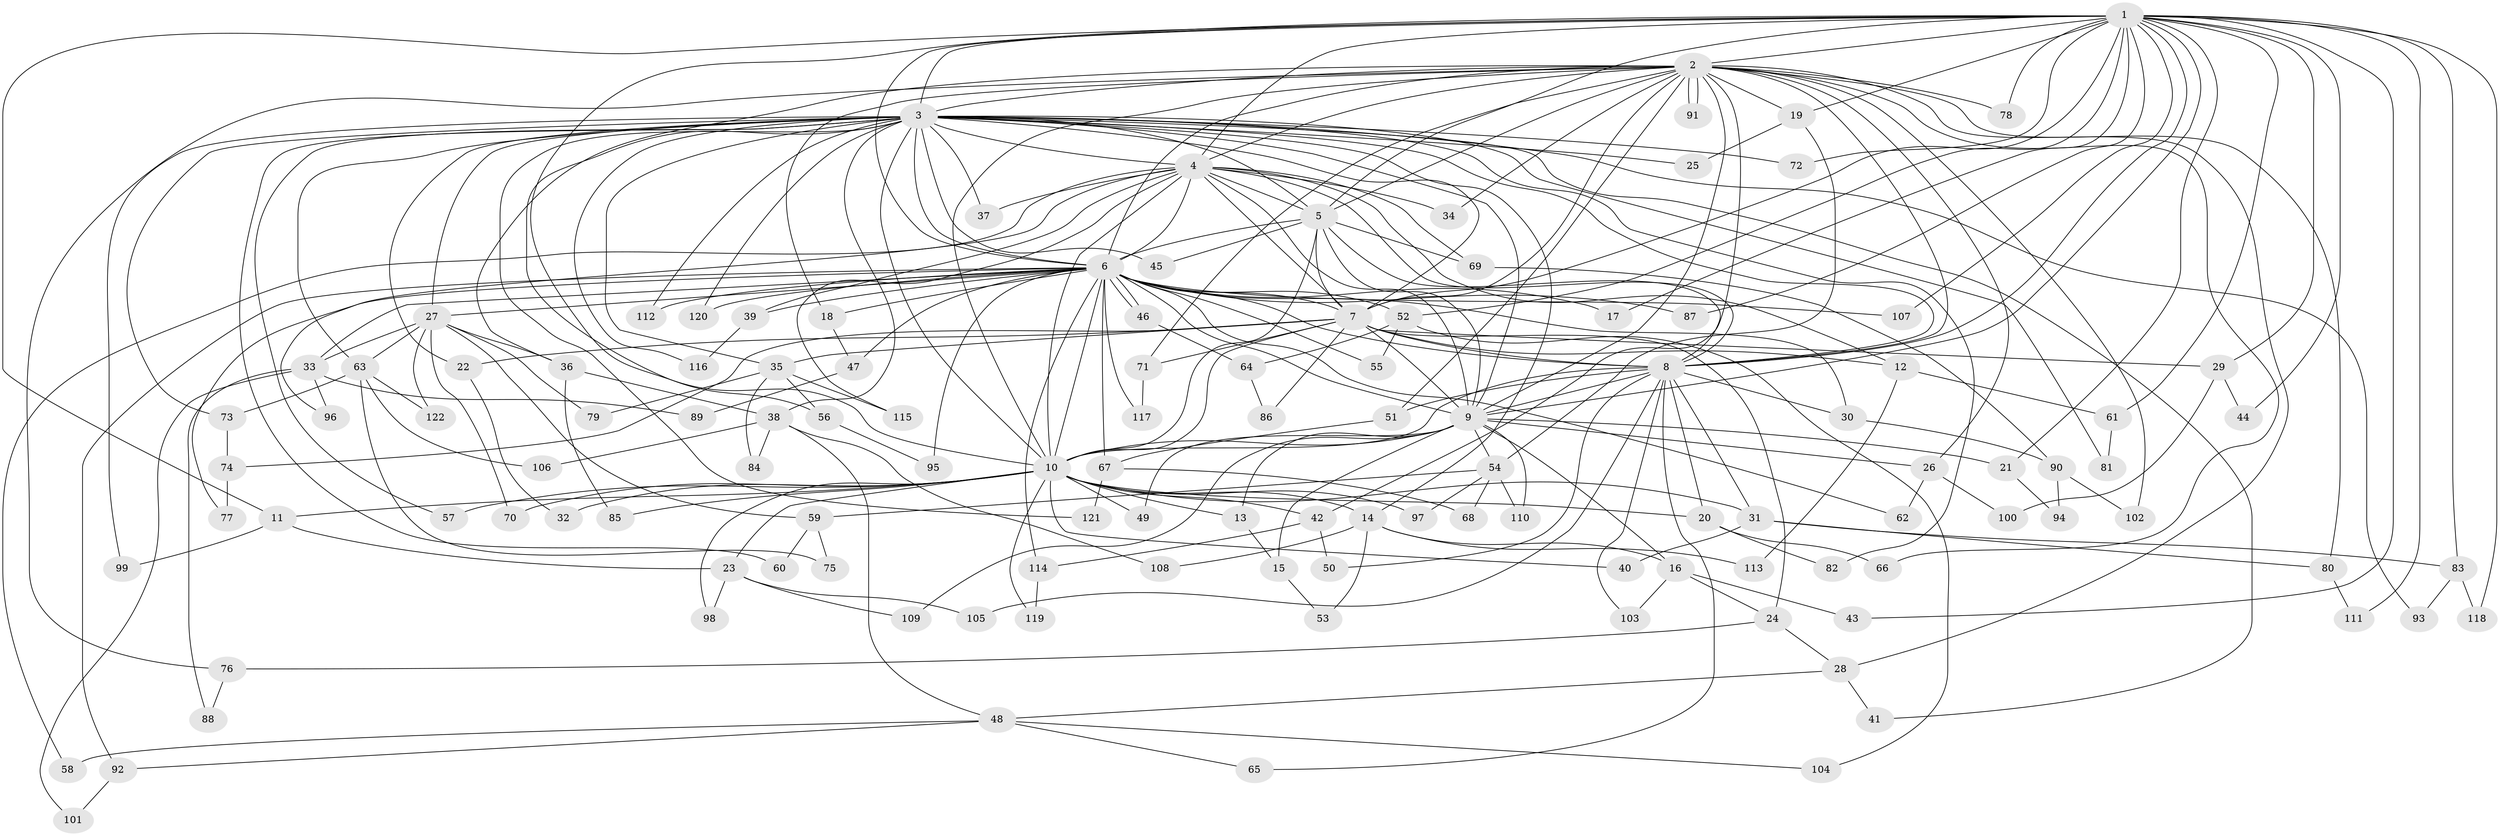 // Generated by graph-tools (version 1.1) at 2025/49/03/09/25 03:49:43]
// undirected, 122 vertices, 269 edges
graph export_dot {
graph [start="1"]
  node [color=gray90,style=filled];
  1;
  2;
  3;
  4;
  5;
  6;
  7;
  8;
  9;
  10;
  11;
  12;
  13;
  14;
  15;
  16;
  17;
  18;
  19;
  20;
  21;
  22;
  23;
  24;
  25;
  26;
  27;
  28;
  29;
  30;
  31;
  32;
  33;
  34;
  35;
  36;
  37;
  38;
  39;
  40;
  41;
  42;
  43;
  44;
  45;
  46;
  47;
  48;
  49;
  50;
  51;
  52;
  53;
  54;
  55;
  56;
  57;
  58;
  59;
  60;
  61;
  62;
  63;
  64;
  65;
  66;
  67;
  68;
  69;
  70;
  71;
  72;
  73;
  74;
  75;
  76;
  77;
  78;
  79;
  80;
  81;
  82;
  83;
  84;
  85;
  86;
  87;
  88;
  89;
  90;
  91;
  92;
  93;
  94;
  95;
  96;
  97;
  98;
  99;
  100;
  101;
  102;
  103;
  104;
  105;
  106;
  107;
  108;
  109;
  110;
  111;
  112;
  113;
  114;
  115;
  116;
  117;
  118;
  119;
  120;
  121;
  122;
  1 -- 2;
  1 -- 3;
  1 -- 4;
  1 -- 5;
  1 -- 6;
  1 -- 7;
  1 -- 8;
  1 -- 9;
  1 -- 10;
  1 -- 11;
  1 -- 17;
  1 -- 19;
  1 -- 21;
  1 -- 29;
  1 -- 43;
  1 -- 44;
  1 -- 52;
  1 -- 61;
  1 -- 72;
  1 -- 78;
  1 -- 83;
  1 -- 87;
  1 -- 107;
  1 -- 111;
  1 -- 118;
  2 -- 3;
  2 -- 4;
  2 -- 5;
  2 -- 6;
  2 -- 7;
  2 -- 8;
  2 -- 9;
  2 -- 10;
  2 -- 18;
  2 -- 19;
  2 -- 26;
  2 -- 28;
  2 -- 34;
  2 -- 36;
  2 -- 42;
  2 -- 51;
  2 -- 66;
  2 -- 71;
  2 -- 76;
  2 -- 78;
  2 -- 80;
  2 -- 91;
  2 -- 91;
  2 -- 102;
  3 -- 4;
  3 -- 5;
  3 -- 6;
  3 -- 7;
  3 -- 8;
  3 -- 9;
  3 -- 10;
  3 -- 14;
  3 -- 22;
  3 -- 25;
  3 -- 27;
  3 -- 35;
  3 -- 37;
  3 -- 38;
  3 -- 41;
  3 -- 45;
  3 -- 56;
  3 -- 57;
  3 -- 60;
  3 -- 63;
  3 -- 72;
  3 -- 73;
  3 -- 81;
  3 -- 82;
  3 -- 93;
  3 -- 99;
  3 -- 112;
  3 -- 116;
  3 -- 120;
  3 -- 121;
  4 -- 5;
  4 -- 6;
  4 -- 7;
  4 -- 8;
  4 -- 9;
  4 -- 10;
  4 -- 12;
  4 -- 34;
  4 -- 37;
  4 -- 39;
  4 -- 58;
  4 -- 69;
  4 -- 96;
  4 -- 115;
  5 -- 6;
  5 -- 7;
  5 -- 8;
  5 -- 9;
  5 -- 10;
  5 -- 45;
  5 -- 69;
  6 -- 7;
  6 -- 8;
  6 -- 9;
  6 -- 10;
  6 -- 17;
  6 -- 18;
  6 -- 27;
  6 -- 30;
  6 -- 33;
  6 -- 39;
  6 -- 46;
  6 -- 46;
  6 -- 47;
  6 -- 52;
  6 -- 55;
  6 -- 62;
  6 -- 67;
  6 -- 77;
  6 -- 87;
  6 -- 92;
  6 -- 95;
  6 -- 107;
  6 -- 112;
  6 -- 114;
  6 -- 117;
  6 -- 120;
  7 -- 8;
  7 -- 9;
  7 -- 10;
  7 -- 12;
  7 -- 22;
  7 -- 24;
  7 -- 29;
  7 -- 35;
  7 -- 71;
  7 -- 74;
  7 -- 86;
  8 -- 9;
  8 -- 10;
  8 -- 20;
  8 -- 30;
  8 -- 31;
  8 -- 50;
  8 -- 51;
  8 -- 65;
  8 -- 103;
  8 -- 105;
  9 -- 10;
  9 -- 13;
  9 -- 15;
  9 -- 16;
  9 -- 21;
  9 -- 26;
  9 -- 49;
  9 -- 54;
  9 -- 109;
  9 -- 110;
  10 -- 11;
  10 -- 13;
  10 -- 14;
  10 -- 20;
  10 -- 23;
  10 -- 31;
  10 -- 32;
  10 -- 40;
  10 -- 42;
  10 -- 49;
  10 -- 57;
  10 -- 70;
  10 -- 85;
  10 -- 97;
  10 -- 98;
  10 -- 119;
  11 -- 23;
  11 -- 99;
  12 -- 61;
  12 -- 113;
  13 -- 15;
  14 -- 16;
  14 -- 53;
  14 -- 108;
  14 -- 113;
  15 -- 53;
  16 -- 24;
  16 -- 43;
  16 -- 103;
  18 -- 47;
  19 -- 25;
  19 -- 54;
  20 -- 66;
  20 -- 82;
  21 -- 94;
  22 -- 32;
  23 -- 98;
  23 -- 105;
  23 -- 109;
  24 -- 28;
  24 -- 76;
  26 -- 62;
  26 -- 100;
  27 -- 33;
  27 -- 36;
  27 -- 59;
  27 -- 63;
  27 -- 70;
  27 -- 79;
  27 -- 122;
  28 -- 41;
  28 -- 48;
  29 -- 44;
  29 -- 100;
  30 -- 90;
  31 -- 40;
  31 -- 80;
  31 -- 83;
  33 -- 88;
  33 -- 89;
  33 -- 96;
  33 -- 101;
  35 -- 56;
  35 -- 79;
  35 -- 84;
  35 -- 115;
  36 -- 38;
  36 -- 85;
  38 -- 48;
  38 -- 84;
  38 -- 106;
  38 -- 108;
  39 -- 116;
  42 -- 50;
  42 -- 114;
  46 -- 64;
  47 -- 89;
  48 -- 58;
  48 -- 65;
  48 -- 92;
  48 -- 104;
  51 -- 67;
  52 -- 55;
  52 -- 64;
  52 -- 104;
  54 -- 59;
  54 -- 68;
  54 -- 97;
  54 -- 110;
  56 -- 95;
  59 -- 60;
  59 -- 75;
  61 -- 81;
  63 -- 73;
  63 -- 75;
  63 -- 106;
  63 -- 122;
  64 -- 86;
  67 -- 68;
  67 -- 121;
  69 -- 90;
  71 -- 117;
  73 -- 74;
  74 -- 77;
  76 -- 88;
  80 -- 111;
  83 -- 93;
  83 -- 118;
  90 -- 94;
  90 -- 102;
  92 -- 101;
  114 -- 119;
}
